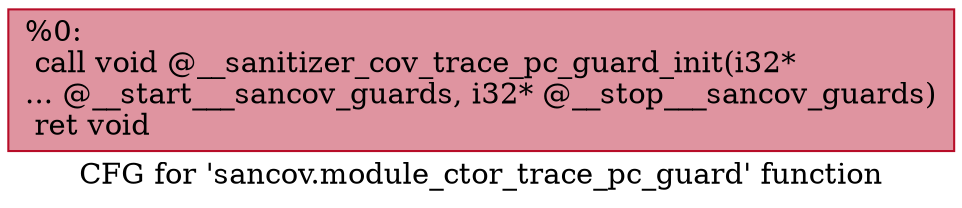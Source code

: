 digraph "CFG for 'sancov.module_ctor_trace_pc_guard' function" {
	label="CFG for 'sancov.module_ctor_trace_pc_guard' function";

	Node0x5573acc20e30 [shape=record,color="#b70d28ff", style=filled, fillcolor="#b70d2870",label="{%0:\l  call void @__sanitizer_cov_trace_pc_guard_init(i32*\l... @__start___sancov_guards, i32* @__stop___sancov_guards)\l  ret void\l}"];
}
